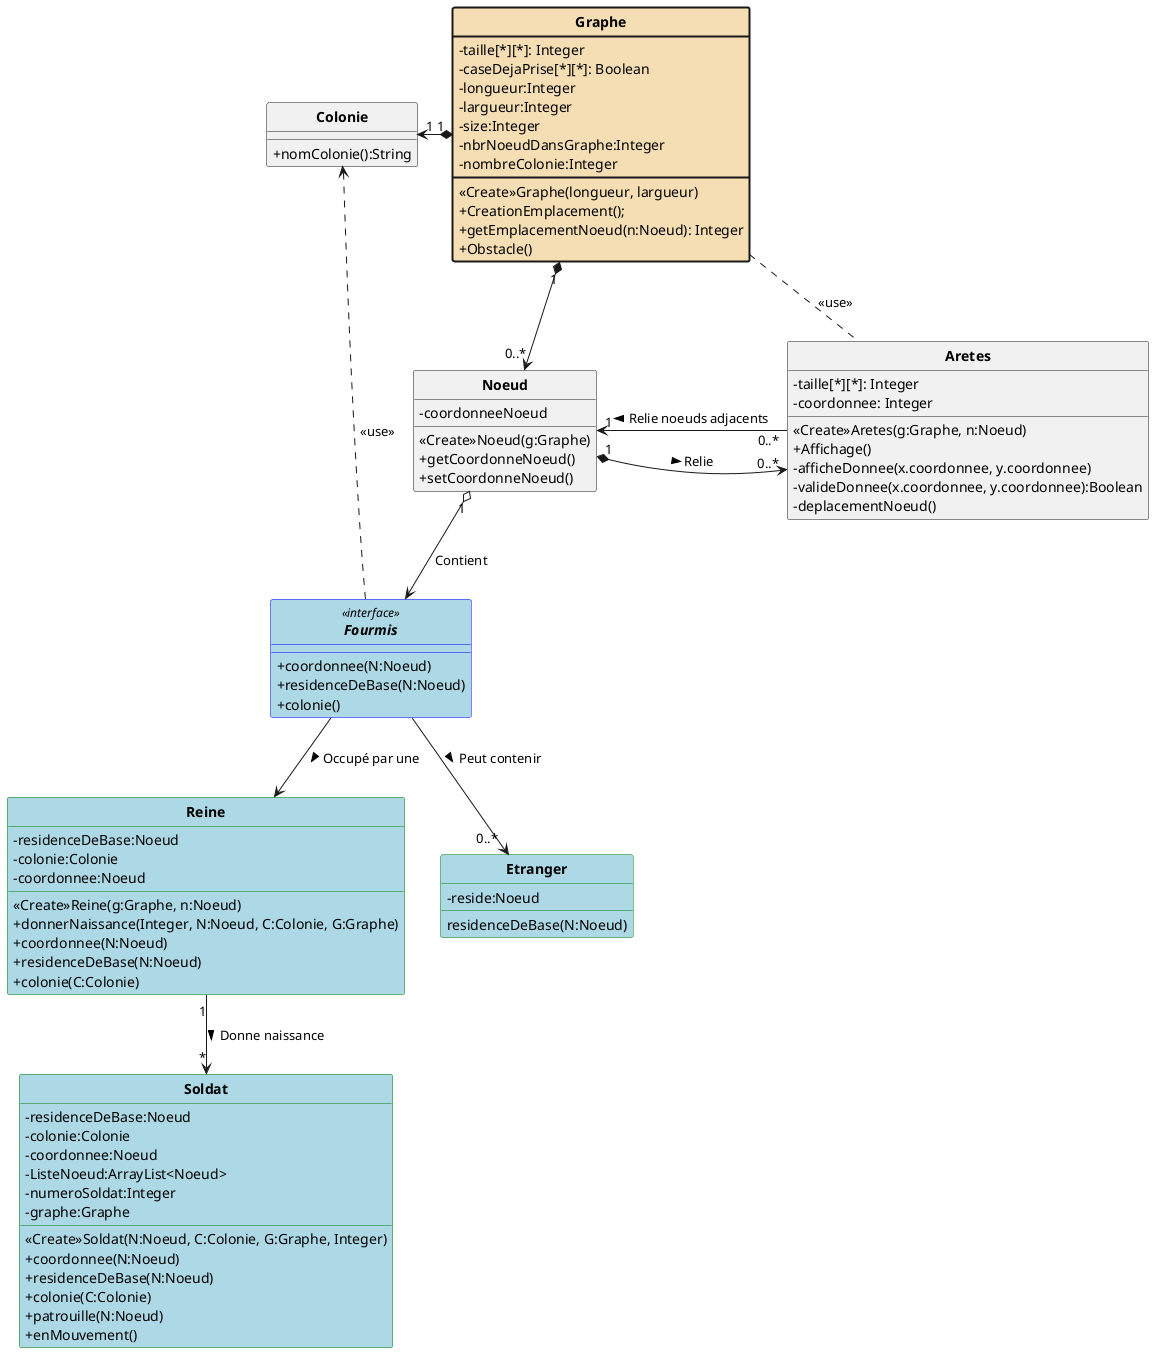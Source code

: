 @startuml
'https://plantuml.com/class-diagram

skinparam style strictuml
skinparam classAttributeIconSize 0
skinparam classFontStyle Bold
hide enum methods

class Graphe #back:Wheat;line.bold {
    -taille[*][*]: Integer
    -caseDejaPrise[*][*]: Boolean
    -longueur:Integer
    -largueur:Integer
    -size:Integer
    -nbrNoeudDansGraphe:Integer
    -nombreColonie:Integer

    <<Create>>Graphe(longueur, largueur)
    +CreationEmplacement();
    +getEmplacementNoeud(n:Noeud): Integer
    +Obstacle()
}


class Noeud{
    -coordonneeNoeud

    <<Create>>Noeud(g:Graphe)
    +getCoordonneNoeud()
    +setCoordonneNoeud()
}

class Aretes {
    -taille[*][*]: Integer
    -coordonnee: Integer

    <<Create>>Aretes(g:Graphe, n:Noeud)
    +Affichage()
    -afficheDonnee(x.coordonnee, y.coordonnee)
    -valideDonnee(x.coordonnee, y.coordonnee):Boolean
    -deplacementNoeud()
}

class Colonie {
    +nomColonie():String
}

interface Fourmis <<interface>> #lightblue;line:blue {
    +coordonnee(N:Noeud)
    +residenceDeBase(N:Noeud)
    +colonie()
}
class Reine #lightblue;line:green {
    -residenceDeBase:Noeud
    -colonie:Colonie
    -coordonnee:Noeud

    <<Create>>Reine(g:Graphe, n:Noeud)
    +donnerNaissance(Integer, N:Noeud, C:Colonie, G:Graphe)
    +coordonnee(N:Noeud)
    +residenceDeBase(N:Noeud)
    +colonie(C:Colonie)
}

class Soldat #lightblue;line:green {
    -residenceDeBase:Noeud
    -colonie:Colonie
    -coordonnee:Noeud
    -ListeNoeud:ArrayList<Noeud>
    -numeroSoldat:Integer
    -graphe:Graphe

    <<Create>>Soldat(N:Noeud, C:Colonie, G:Graphe, Integer)
    +coordonnee(N:Noeud)
    +residenceDeBase(N:Noeud)
    +colonie(C:Colonie)
    +patrouille(N:Noeud)
    +enMouvement()
}

class Etranger #lightblue;line:green{
    -reside:Noeud
    residenceDeBase(N:Noeud)
}


Graphe "1" *--> "0..*" Noeud
Graphe "1" *-left-> "1" Colonie

Noeud "\n1" *-> "0..*" Aretes : \n Relie  >
Aretes "0..*" -> "1" Noeud : Relie noeuds adjacents >

Graphe .. Aretes : <<use>>
Colonie <.. Fourmis : <<use>>
Noeud "1" o--> Fourmis : Contient
Fourmis --> Reine : Occupé par une >
Fourmis --> "\t\t0..*" Etranger : Peut contenir >
Reine "1" --> "*" Soldat : Donne naissance >

@enduml